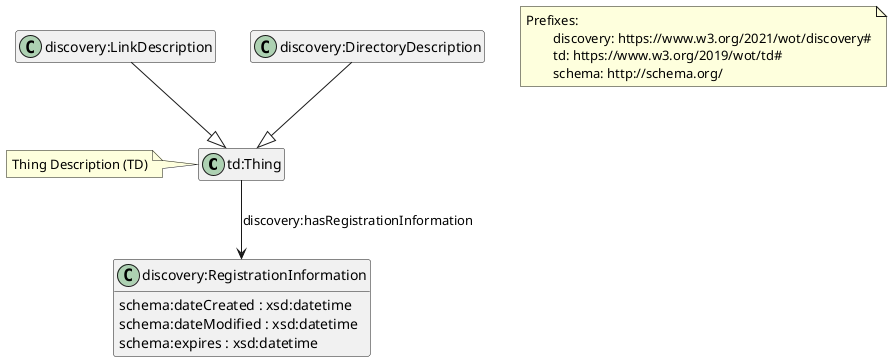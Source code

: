 @startuml
hide members
class "td:Thing"

class "discovery:RegistrationInformation" {
  schema:dateCreated : xsd:datetime
  schema:dateModified : xsd:datetime
  schema:expires : xsd:datetime
}


note left of "td:Thing" 
  Thing Description (TD)
end note


"td:Thing" --> "discovery:RegistrationInformation" : "discovery:hasRegistrationInformation"


"discovery:LinkDescription" --|> "td:Thing"
"discovery:DirectoryDescription" --|> "td:Thing"

show "discovery:RegistrationInformation" attributes
note "Prefixes:\n\tdiscovery: https://www.w3.org/2021/wot/discovery#\n\ttd: https://www.w3.org/2019/wot/td#\n\tschema: http://schema.org/" as N1
@enduml
